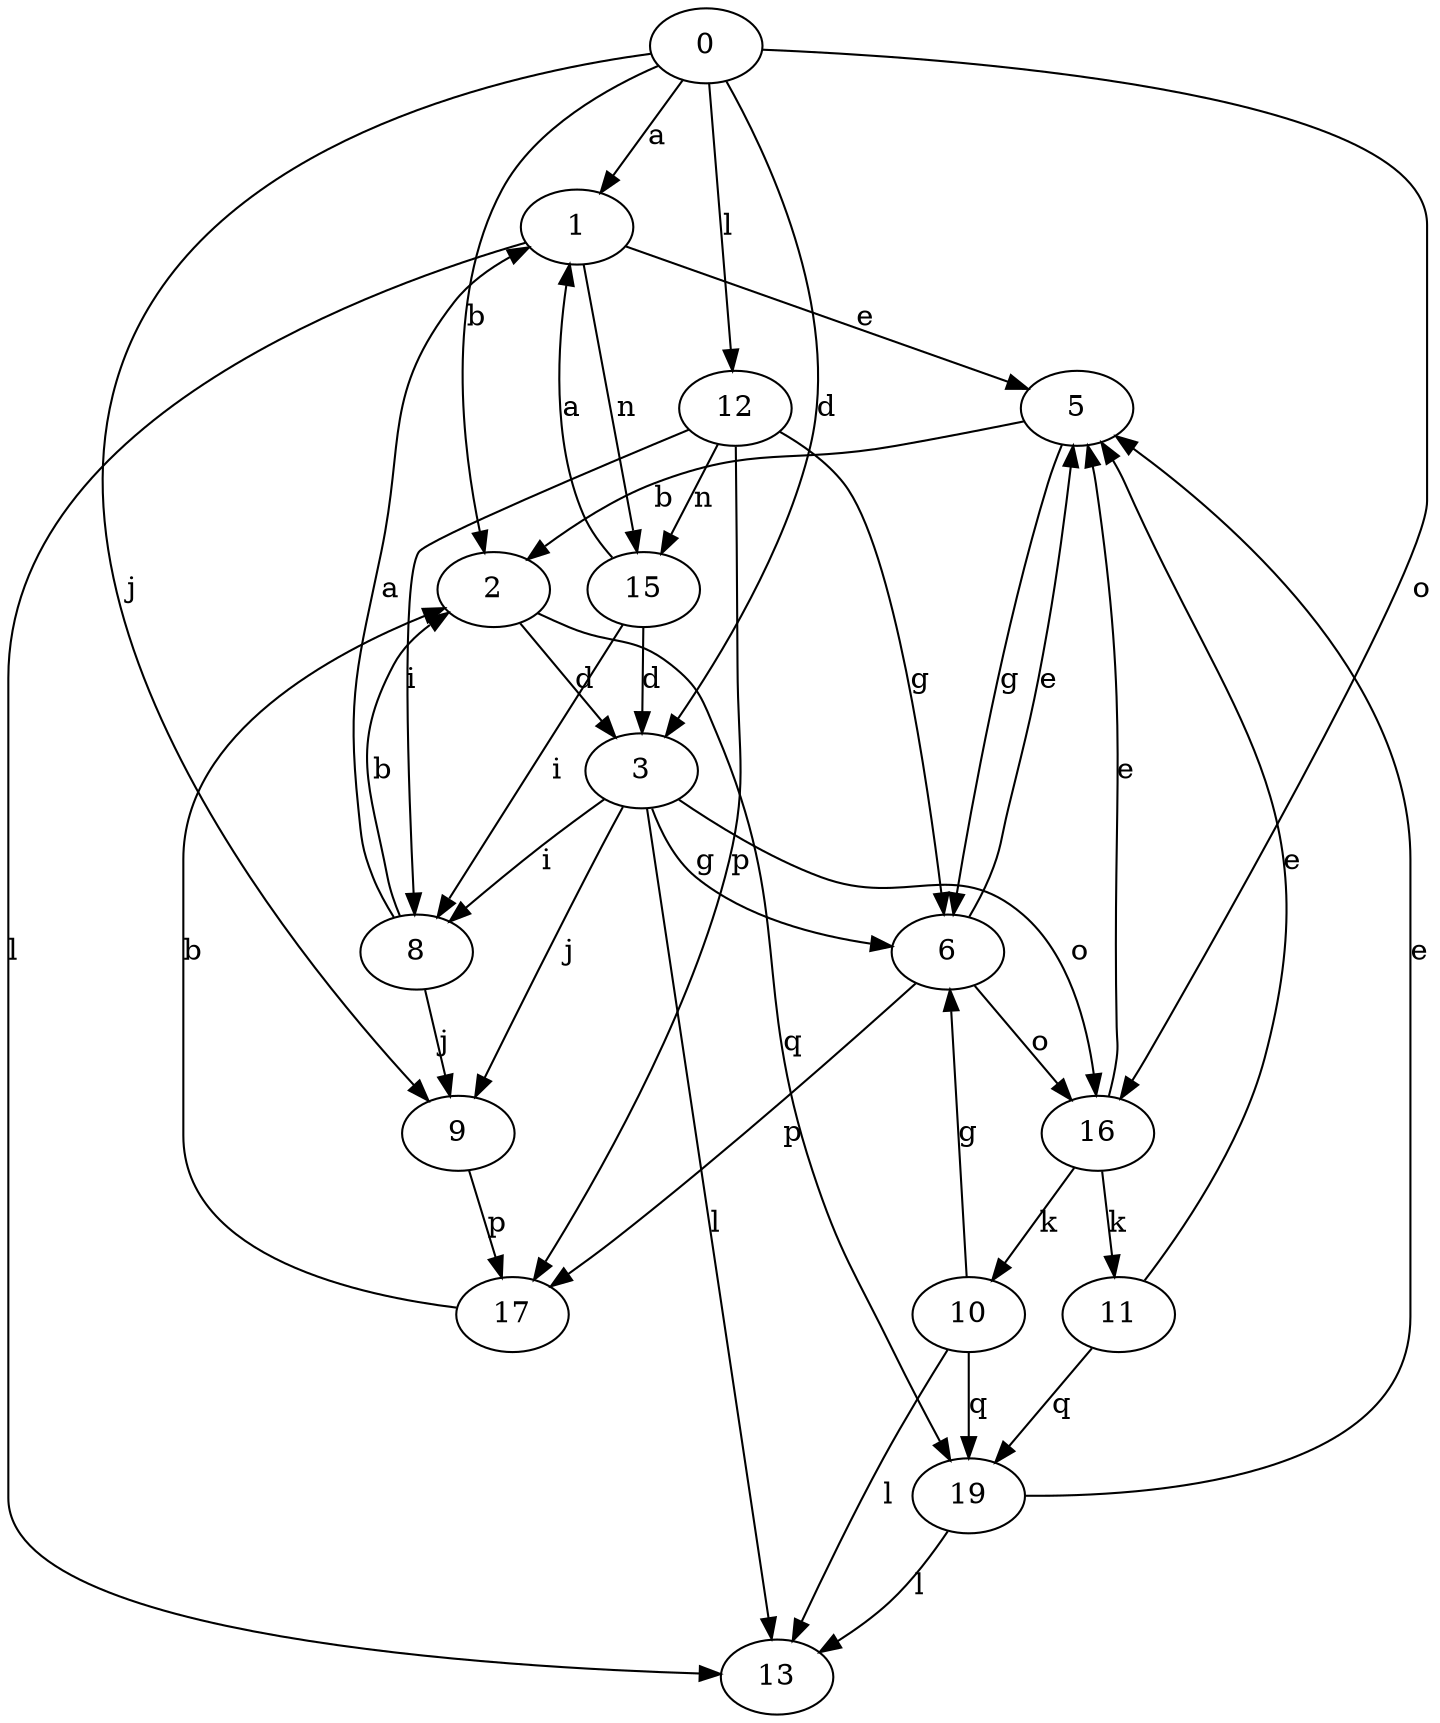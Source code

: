 strict digraph  {
0;
1;
2;
3;
5;
6;
8;
9;
10;
11;
12;
13;
15;
16;
17;
19;
0 -> 1  [label=a];
0 -> 2  [label=b];
0 -> 3  [label=d];
0 -> 9  [label=j];
0 -> 12  [label=l];
0 -> 16  [label=o];
1 -> 5  [label=e];
1 -> 13  [label=l];
1 -> 15  [label=n];
2 -> 3  [label=d];
2 -> 19  [label=q];
3 -> 6  [label=g];
3 -> 8  [label=i];
3 -> 9  [label=j];
3 -> 13  [label=l];
3 -> 16  [label=o];
5 -> 2  [label=b];
5 -> 6  [label=g];
6 -> 5  [label=e];
6 -> 16  [label=o];
6 -> 17  [label=p];
8 -> 1  [label=a];
8 -> 2  [label=b];
8 -> 9  [label=j];
9 -> 17  [label=p];
10 -> 6  [label=g];
10 -> 13  [label=l];
10 -> 19  [label=q];
11 -> 5  [label=e];
11 -> 19  [label=q];
12 -> 6  [label=g];
12 -> 8  [label=i];
12 -> 15  [label=n];
12 -> 17  [label=p];
15 -> 1  [label=a];
15 -> 3  [label=d];
15 -> 8  [label=i];
16 -> 5  [label=e];
16 -> 10  [label=k];
16 -> 11  [label=k];
17 -> 2  [label=b];
19 -> 5  [label=e];
19 -> 13  [label=l];
}
